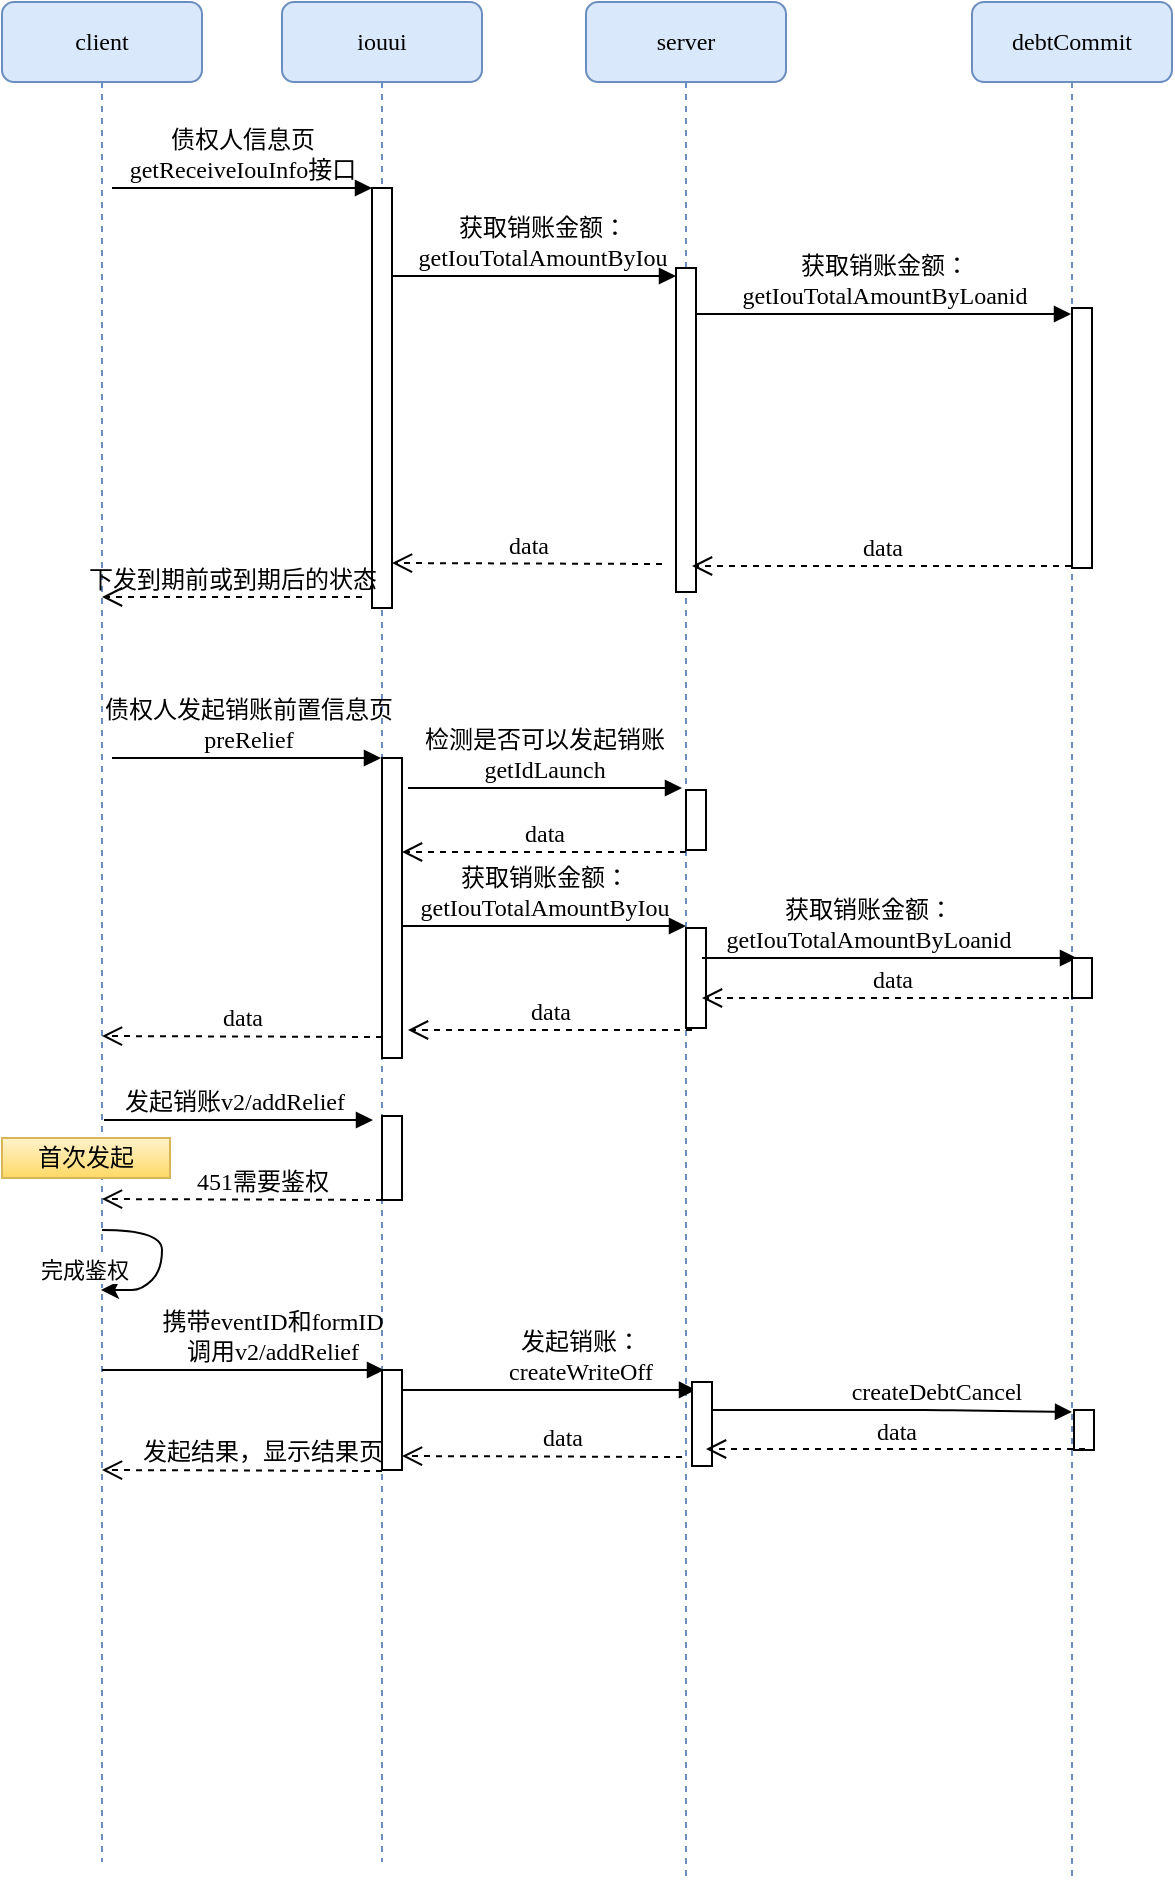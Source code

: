 <mxfile version="12.2.6" type="github" pages="1"><diagram name="Page-1" id="13e1069c-82ec-6db2-03f1-153e76fe0fe0"><mxGraphModel dx="1423" dy="727" grid="1" gridSize="10" guides="1" tooltips="1" connect="1" arrows="1" fold="1" page="1" pageScale="1" pageWidth="3300" pageHeight="2339" background="#ffffff" math="0" shadow="0"><root><mxCell id="0"/><mxCell id="1" parent="0"/><mxCell id="7baba1c4bc27f4b0-2" value="iouui" style="shape=umlLifeline;perimeter=lifelinePerimeter;whiteSpace=wrap;html=1;container=1;collapsible=0;recursiveResize=0;outlineConnect=0;rounded=1;shadow=0;comic=0;labelBackgroundColor=none;strokeWidth=1;fontFamily=Verdana;fontSize=12;align=center;fillColor=#dae8fc;strokeColor=#6c8ebf;" parent="1" vertex="1"><mxGeometry x="240" y="80" width="100" height="930" as="geometry"/></mxCell><mxCell id="7baba1c4bc27f4b0-10" value="" style="html=1;points=[];perimeter=orthogonalPerimeter;rounded=0;shadow=0;comic=0;labelBackgroundColor=none;strokeWidth=1;fontFamily=Verdana;fontSize=12;align=center;" parent="7baba1c4bc27f4b0-2" vertex="1"><mxGeometry x="45" y="93" width="10" height="210" as="geometry"/></mxCell><mxCell id="QGdpu4Uqd6GE81_px6eS-17" value="" style="html=1;points=[];perimeter=orthogonalPerimeter;rounded=0;shadow=0;comic=0;labelBackgroundColor=none;strokeWidth=1;fontFamily=Verdana;fontSize=12;align=center;" vertex="1" parent="7baba1c4bc27f4b0-2"><mxGeometry x="50" y="684" width="10" height="50" as="geometry"/></mxCell><mxCell id="7baba1c4bc27f4b0-3" value="server" style="shape=umlLifeline;perimeter=lifelinePerimeter;whiteSpace=wrap;html=1;container=1;collapsible=0;recursiveResize=0;outlineConnect=0;rounded=1;shadow=0;comic=0;labelBackgroundColor=none;strokeWidth=1;fontFamily=Verdana;fontSize=12;align=center;fillColor=#dae8fc;strokeColor=#6c8ebf;" parent="1" vertex="1"><mxGeometry x="392" y="80" width="100" height="940" as="geometry"/></mxCell><mxCell id="7baba1c4bc27f4b0-13" value="" style="html=1;points=[];perimeter=orthogonalPerimeter;rounded=0;shadow=0;comic=0;labelBackgroundColor=none;strokeWidth=1;fontFamily=Verdana;fontSize=12;align=center;" parent="7baba1c4bc27f4b0-3" vertex="1"><mxGeometry x="45" y="133" width="10" height="162" as="geometry"/></mxCell><mxCell id="QGdpu4Uqd6GE81_px6eS-34" value="" style="html=1;points=[];perimeter=orthogonalPerimeter;rounded=0;shadow=0;comic=0;labelBackgroundColor=none;strokeWidth=1;fontFamily=Verdana;fontSize=12;align=center;" vertex="1" parent="7baba1c4bc27f4b0-3"><mxGeometry x="50" y="463" width="10" height="50" as="geometry"/></mxCell><mxCell id="7baba1c4bc27f4b0-4" value="debtCommit" style="shape=umlLifeline;perimeter=lifelinePerimeter;whiteSpace=wrap;html=1;container=1;collapsible=0;recursiveResize=0;outlineConnect=0;rounded=1;shadow=0;comic=0;labelBackgroundColor=none;strokeWidth=1;fontFamily=Verdana;fontSize=12;align=center;fillColor=#dae8fc;strokeColor=#6c8ebf;" parent="1" vertex="1"><mxGeometry x="585" y="80" width="100" height="940" as="geometry"/></mxCell><mxCell id="7baba1c4bc27f4b0-8" value="client" style="shape=umlLifeline;perimeter=lifelinePerimeter;whiteSpace=wrap;html=1;container=1;collapsible=0;recursiveResize=0;outlineConnect=0;rounded=1;shadow=0;comic=0;labelBackgroundColor=none;strokeWidth=1;fontFamily=Verdana;fontSize=12;align=center;fillColor=#dae8fc;strokeColor=#6c8ebf;" parent="1" vertex="1"><mxGeometry x="100" y="80" width="100" height="930" as="geometry"/></mxCell><mxCell id="7baba1c4bc27f4b0-16" value="" style="html=1;points=[];perimeter=orthogonalPerimeter;rounded=0;shadow=0;comic=0;labelBackgroundColor=none;strokeWidth=1;fontFamily=Verdana;fontSize=12;align=center;" parent="1" vertex="1"><mxGeometry x="635" y="233" width="10" height="130" as="geometry"/></mxCell><mxCell id="7baba1c4bc27f4b0-17" value="获取销账金额：&lt;br&gt;getIouTotalAmountByLoanid" style="html=1;verticalAlign=bottom;endArrow=block;labelBackgroundColor=none;fontFamily=Verdana;fontSize=12;edgeStyle=elbowEdgeStyle;elbow=vertical;" parent="1" edge="1"><mxGeometry relative="1" as="geometry"><mxPoint x="447" y="236" as="sourcePoint"/><Array as="points"><mxPoint x="460" y="236"/></Array><mxPoint x="634.5" y="236" as="targetPoint"/></mxGeometry></mxCell><mxCell id="7baba1c4bc27f4b0-23" value="债权人发起销账前置信息页&lt;br&gt;preRelief" style="html=1;verticalAlign=bottom;endArrow=block;labelBackgroundColor=none;fontFamily=Verdana;fontSize=12;" parent="1" edge="1"><mxGeometry relative="1" as="geometry"><mxPoint x="155" y="458" as="sourcePoint"/><mxPoint x="289.5" y="458" as="targetPoint"/><Array as="points"><mxPoint x="250" y="458"/></Array></mxGeometry></mxCell><mxCell id="7baba1c4bc27f4b0-11" value="债权人信息页&lt;br&gt;getReceiveIouInfo接口" style="html=1;verticalAlign=bottom;endArrow=block;entryX=0;entryY=0;labelBackgroundColor=none;fontFamily=Verdana;fontSize=12;edgeStyle=elbowEdgeStyle;elbow=vertical;" parent="1" target="7baba1c4bc27f4b0-10" edge="1"><mxGeometry relative="1" as="geometry"><mxPoint x="155" y="173" as="sourcePoint"/></mxGeometry></mxCell><mxCell id="7baba1c4bc27f4b0-14" value="获取销账金额：&lt;br&gt;getIouTotalAmountByIou" style="html=1;verticalAlign=bottom;endArrow=block;labelBackgroundColor=none;fontFamily=Verdana;fontSize=12;edgeStyle=elbowEdgeStyle;elbow=vertical;" parent="1" edge="1"><mxGeometry x="0.049" relative="1" as="geometry"><mxPoint x="295" y="217" as="sourcePoint"/><mxPoint x="437" y="217" as="targetPoint"/><Array as="points"><mxPoint x="366" y="217"/></Array><mxPoint as="offset"/></mxGeometry></mxCell><mxCell id="QGdpu4Uqd6GE81_px6eS-4" value="下发到期前或到期后的状态" style="html=1;verticalAlign=bottom;endArrow=open;dashed=1;endSize=8;labelBackgroundColor=none;fontFamily=Verdana;fontSize=12;edgeStyle=elbowEdgeStyle;elbow=vertical;" edge="1" parent="1"><mxGeometry relative="1" as="geometry"><mxPoint x="150" y="377.5" as="targetPoint"/><Array as="points"><mxPoint x="225" y="377.5"/><mxPoint x="255" y="377.5"/></Array><mxPoint x="280" y="377.5" as="sourcePoint"/></mxGeometry></mxCell><mxCell id="QGdpu4Uqd6GE81_px6eS-5" value="data" style="html=1;verticalAlign=bottom;endArrow=open;dashed=1;endSize=8;labelBackgroundColor=none;fontFamily=Verdana;fontSize=12;edgeStyle=elbowEdgeStyle;elbow=vertical;" edge="1" parent="1"><mxGeometry relative="1" as="geometry"><mxPoint x="150" y="597" as="targetPoint"/><Array as="points"><mxPoint x="225" y="597"/><mxPoint x="255" y="597"/></Array><mxPoint x="290" y="597.5" as="sourcePoint"/></mxGeometry></mxCell><mxCell id="QGdpu4Uqd6GE81_px6eS-6" value="" style="html=1;points=[];perimeter=orthogonalPerimeter;rounded=0;shadow=0;comic=0;labelBackgroundColor=none;strokeWidth=1;fontFamily=Verdana;fontSize=12;align=center;" vertex="1" parent="1"><mxGeometry x="290" y="458" width="10" height="150" as="geometry"/></mxCell><mxCell id="QGdpu4Uqd6GE81_px6eS-7" value="检测是否可以发起销账&lt;br&gt;getIdLaunch" style="html=1;verticalAlign=bottom;endArrow=block;labelBackgroundColor=none;fontFamily=Verdana;fontSize=12;" edge="1" parent="1"><mxGeometry x="-0.004" relative="1" as="geometry"><mxPoint x="303" y="473" as="sourcePoint"/><mxPoint x="440" y="473" as="targetPoint"/><Array as="points"/><mxPoint as="offset"/></mxGeometry></mxCell><mxCell id="QGdpu4Uqd6GE81_px6eS-8" value="data" style="html=1;verticalAlign=bottom;endArrow=open;dashed=1;endSize=8;labelBackgroundColor=none;fontFamily=Verdana;fontSize=12;edgeStyle=elbowEdgeStyle;elbow=vertical;entryX=1;entryY=0.425;entryDx=0;entryDy=0;entryPerimeter=0;" edge="1" parent="1"><mxGeometry relative="1" as="geometry"><mxPoint x="300" y="505" as="targetPoint"/><Array as="points"/><mxPoint x="442" y="505" as="sourcePoint"/></mxGeometry></mxCell><mxCell id="QGdpu4Uqd6GE81_px6eS-9" value="" style="html=1;points=[];perimeter=orthogonalPerimeter;rounded=0;shadow=0;comic=0;labelBackgroundColor=none;strokeWidth=1;fontFamily=Verdana;fontSize=12;align=center;" vertex="1" parent="1"><mxGeometry x="442" y="474" width="10" height="30" as="geometry"/></mxCell><mxCell id="QGdpu4Uqd6GE81_px6eS-12" value="发起销账v2/addRelief" style="html=1;verticalAlign=bottom;endArrow=block;labelBackgroundColor=none;fontFamily=Verdana;fontSize=12;" edge="1" parent="1"><mxGeometry x="0.413" y="-30" relative="1" as="geometry"><mxPoint x="151" y="639" as="sourcePoint"/><mxPoint x="285.5" y="639" as="targetPoint"/><Array as="points"><mxPoint x="246" y="639"/></Array><mxPoint x="-30" y="-30" as="offset"/></mxGeometry></mxCell><mxCell id="QGdpu4Uqd6GE81_px6eS-13" value="451需要鉴权" style="html=1;verticalAlign=bottom;endArrow=open;dashed=1;endSize=8;labelBackgroundColor=none;fontFamily=Verdana;fontSize=12;edgeStyle=elbowEdgeStyle;elbow=vertical;" edge="1" parent="1"><mxGeometry x="-0.139" relative="1" as="geometry"><mxPoint x="150" y="678.5" as="targetPoint"/><Array as="points"><mxPoint x="225" y="678.5"/><mxPoint x="255" y="678.5"/></Array><mxPoint x="290" y="679" as="sourcePoint"/><mxPoint as="offset"/></mxGeometry></mxCell><mxCell id="QGdpu4Uqd6GE81_px6eS-14" value="" style="html=1;points=[];perimeter=orthogonalPerimeter;rounded=0;shadow=0;comic=0;labelBackgroundColor=none;strokeWidth=1;fontFamily=Verdana;fontSize=12;align=center;" vertex="1" parent="1"><mxGeometry x="290" y="637" width="10" height="42" as="geometry"/></mxCell><mxCell id="QGdpu4Uqd6GE81_px6eS-15" value="携带eventID和formID&lt;br&gt;调用v2/addRelief" style="html=1;verticalAlign=bottom;endArrow=block;labelBackgroundColor=none;fontFamily=Verdana;fontSize=12;entryX=0.1;entryY=0;entryDx=0;entryDy=0;entryPerimeter=0;" edge="1" parent="1" target="QGdpu4Uqd6GE81_px6eS-17"><mxGeometry x="0.413" y="-15" relative="1" as="geometry"><mxPoint x="150" y="764" as="sourcePoint"/><mxPoint x="280" y="761" as="targetPoint"/><Array as="points"><mxPoint x="245" y="764"/><mxPoint x="260" y="764"/></Array><mxPoint x="-15" y="-15" as="offset"/></mxGeometry></mxCell><mxCell id="QGdpu4Uqd6GE81_px6eS-16" value="发起结果，显示结果页" style="html=1;verticalAlign=bottom;endArrow=open;dashed=1;endSize=8;labelBackgroundColor=none;fontFamily=Verdana;fontSize=12;edgeStyle=elbowEdgeStyle;elbow=vertical;" edge="1" parent="1"><mxGeometry x="-0.139" relative="1" as="geometry"><mxPoint x="150" y="814" as="targetPoint"/><Array as="points"><mxPoint x="225" y="814"/><mxPoint x="255" y="814"/></Array><mxPoint x="290" y="814.5" as="sourcePoint"/><mxPoint as="offset"/></mxGeometry></mxCell><mxCell id="QGdpu4Uqd6GE81_px6eS-18" value="发起销账：&lt;br&gt;createWriteOff" style="html=1;verticalAlign=bottom;endArrow=block;labelBackgroundColor=none;fontFamily=Verdana;fontSize=12;entryX=0.2;entryY=0.095;entryDx=0;entryDy=0;entryPerimeter=0;" edge="1" parent="1" target="QGdpu4Uqd6GE81_px6eS-20"><mxGeometry x="0.413" y="-15" relative="1" as="geometry"><mxPoint x="300" y="774" as="sourcePoint"/><mxPoint x="441" y="774" as="targetPoint"/><Array as="points"><mxPoint x="395" y="774"/><mxPoint x="410" y="774"/></Array><mxPoint x="-15" y="-15" as="offset"/></mxGeometry></mxCell><mxCell id="QGdpu4Uqd6GE81_px6eS-19" value="data" style="html=1;verticalAlign=bottom;endArrow=open;dashed=1;endSize=8;labelBackgroundColor=none;fontFamily=Verdana;fontSize=12;edgeStyle=elbowEdgeStyle;elbow=vertical;" edge="1" parent="1"><mxGeometry x="-0.139" relative="1" as="geometry"><mxPoint x="300" y="807" as="targetPoint"/><Array as="points"><mxPoint x="375" y="807"/><mxPoint x="405" y="807"/></Array><mxPoint x="440" y="807.5" as="sourcePoint"/><mxPoint as="offset"/></mxGeometry></mxCell><mxCell id="QGdpu4Uqd6GE81_px6eS-20" value="" style="html=1;points=[];perimeter=orthogonalPerimeter;rounded=0;shadow=0;comic=0;labelBackgroundColor=none;strokeWidth=1;fontFamily=Verdana;fontSize=12;align=center;" vertex="1" parent="1"><mxGeometry x="445" y="770" width="10" height="42" as="geometry"/></mxCell><mxCell id="QGdpu4Uqd6GE81_px6eS-21" value="createDebtCancel" style="html=1;verticalAlign=bottom;endArrow=block;labelBackgroundColor=none;fontFamily=Verdana;fontSize=12;entryX=-0.1;entryY=0.05;entryDx=0;entryDy=0;entryPerimeter=0;" edge="1" parent="1" target="QGdpu4Uqd6GE81_px6eS-24"><mxGeometry x="0.413" y="-15" relative="1" as="geometry"><mxPoint x="455" y="784" as="sourcePoint"/><mxPoint x="630" y="784" as="targetPoint"/><Array as="points"><mxPoint x="550" y="784"/><mxPoint x="565" y="784"/></Array><mxPoint x="-15" y="-15" as="offset"/></mxGeometry></mxCell><mxCell id="QGdpu4Uqd6GE81_px6eS-24" value="" style="html=1;points=[];perimeter=orthogonalPerimeter;rounded=0;shadow=0;comic=0;labelBackgroundColor=none;strokeWidth=1;fontFamily=Verdana;fontSize=12;align=center;" vertex="1" parent="1"><mxGeometry x="636" y="784" width="10" height="20" as="geometry"/></mxCell><mxCell id="QGdpu4Uqd6GE81_px6eS-28" value="完成鉴权" style="curved=1;endArrow=classic;html=1;" edge="1" parent="1"><mxGeometry x="1" y="-14" width="50" height="50" relative="1" as="geometry"><mxPoint x="150" y="694" as="sourcePoint"/><mxPoint x="149.5" y="724" as="targetPoint"/><Array as="points"><mxPoint x="180" y="694"/><mxPoint x="180" y="714"/><mxPoint x="170" y="724"/><mxPoint x="160" y="724"/></Array><mxPoint x="-9" y="4" as="offset"/></mxGeometry></mxCell><mxCell id="QGdpu4Uqd6GE81_px6eS-30" value="data" style="html=1;verticalAlign=bottom;endArrow=open;dashed=1;endSize=8;labelBackgroundColor=none;fontFamily=Verdana;fontSize=12;edgeStyle=elbowEdgeStyle;elbow=vertical;" edge="1" parent="1"><mxGeometry relative="1" as="geometry"><mxPoint x="295" y="360.5" as="targetPoint"/><Array as="points"><mxPoint x="370" y="360.5"/><mxPoint x="400" y="360.5"/></Array><mxPoint x="430" y="361" as="sourcePoint"/></mxGeometry></mxCell><mxCell id="QGdpu4Uqd6GE81_px6eS-31" value="data" style="html=1;verticalAlign=bottom;endArrow=open;dashed=1;endSize=8;labelBackgroundColor=none;fontFamily=Verdana;fontSize=12;edgeStyle=elbowEdgeStyle;elbow=vertical;" edge="1" parent="1"><mxGeometry relative="1" as="geometry"><mxPoint x="445" y="362.0" as="targetPoint"/><Array as="points"><mxPoint x="520" y="362"/><mxPoint x="550" y="362"/></Array><mxPoint x="634.5" y="362" as="sourcePoint"/></mxGeometry></mxCell><mxCell id="QGdpu4Uqd6GE81_px6eS-32" value="获取销账金额：&lt;br&gt;getIouTotalAmountByIou" style="html=1;verticalAlign=bottom;endArrow=block;labelBackgroundColor=none;fontFamily=Verdana;fontSize=12;edgeStyle=elbowEdgeStyle;elbow=vertical;" edge="1" parent="1"><mxGeometry relative="1" as="geometry"><mxPoint x="300" y="542" as="sourcePoint"/><mxPoint x="442" y="542" as="targetPoint"/><Array as="points"><mxPoint x="371" y="542"/></Array><mxPoint as="offset"/></mxGeometry></mxCell><mxCell id="QGdpu4Uqd6GE81_px6eS-33" value="data" style="html=1;verticalAlign=bottom;endArrow=open;dashed=1;endSize=8;labelBackgroundColor=none;fontFamily=Verdana;fontSize=12;edgeStyle=elbowEdgeStyle;elbow=vertical;entryX=1;entryY=0.425;entryDx=0;entryDy=0;entryPerimeter=0;" edge="1" parent="1"><mxGeometry relative="1" as="geometry"><mxPoint x="303" y="594" as="targetPoint"/><Array as="points"/><mxPoint x="445" y="594" as="sourcePoint"/></mxGeometry></mxCell><mxCell id="QGdpu4Uqd6GE81_px6eS-35" value="获取销账金额：&lt;br&gt;getIouTotalAmountByLoanid" style="html=1;verticalAlign=bottom;endArrow=block;labelBackgroundColor=none;fontFamily=Verdana;fontSize=12;edgeStyle=elbowEdgeStyle;elbow=vertical;" edge="1" parent="1"><mxGeometry x="-0.115" relative="1" as="geometry"><mxPoint x="450" y="558" as="sourcePoint"/><Array as="points"><mxPoint x="463" y="558"/></Array><mxPoint x="637.5" y="558" as="targetPoint"/><mxPoint as="offset"/></mxGeometry></mxCell><mxCell id="QGdpu4Uqd6GE81_px6eS-36" value="data" style="html=1;verticalAlign=bottom;endArrow=open;dashed=1;endSize=8;labelBackgroundColor=none;fontFamily=Verdana;fontSize=12;edgeStyle=elbowEdgeStyle;elbow=vertical;" edge="1" parent="1"><mxGeometry relative="1" as="geometry"><mxPoint x="450" y="578.0" as="targetPoint"/><Array as="points"><mxPoint x="525" y="578"/><mxPoint x="555" y="578"/></Array><mxPoint x="639.5" y="578" as="sourcePoint"/></mxGeometry></mxCell><mxCell id="QGdpu4Uqd6GE81_px6eS-37" value="" style="html=1;points=[];perimeter=orthogonalPerimeter;rounded=0;shadow=0;comic=0;labelBackgroundColor=none;strokeWidth=1;fontFamily=Verdana;fontSize=12;align=center;" vertex="1" parent="1"><mxGeometry x="635" y="558" width="10" height="20" as="geometry"/></mxCell><mxCell id="QGdpu4Uqd6GE81_px6eS-38" value="首次发起" style="rounded=0;whiteSpace=wrap;html=1;gradientColor=#ffd966;fillColor=#fff2cc;strokeColor=#d6b656;" vertex="1" parent="1"><mxGeometry x="100" y="648" width="84" height="20" as="geometry"/></mxCell><mxCell id="QGdpu4Uqd6GE81_px6eS-41" value="data" style="html=1;verticalAlign=bottom;endArrow=open;dashed=1;endSize=8;labelBackgroundColor=none;fontFamily=Verdana;fontSize=12;edgeStyle=elbowEdgeStyle;elbow=vertical;" edge="1" parent="1"><mxGeometry relative="1" as="geometry"><mxPoint x="452" y="803.5" as="targetPoint"/><Array as="points"><mxPoint x="527" y="803.5"/><mxPoint x="557" y="803.5"/></Array><mxPoint x="641.5" y="803.5" as="sourcePoint"/></mxGeometry></mxCell></root></mxGraphModel></diagram></mxfile>